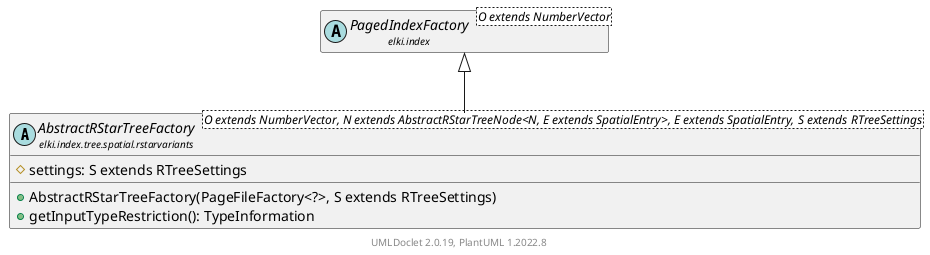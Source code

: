 @startuml
    remove .*\.(Instance|Par|Parameterizer|Factory)$
    set namespaceSeparator none
    hide empty fields
    hide empty methods

    abstract class "<size:14>AbstractRStarTreeFactory\n<size:10>elki.index.tree.spatial.rstarvariants" as elki.index.tree.spatial.rstarvariants.AbstractRStarTreeFactory<O extends NumberVector, N extends AbstractRStarTreeNode<N, E extends SpatialEntry>, E extends SpatialEntry, S extends RTreeSettings> [[AbstractRStarTreeFactory.html]] {
        #settings: S extends RTreeSettings
        +AbstractRStarTreeFactory(PageFileFactory<?>, S extends RTreeSettings)
        +getInputTypeRestriction(): TypeInformation
    }

    abstract class "<size:14>PagedIndexFactory\n<size:10>elki.index" as elki.index.PagedIndexFactory<O extends NumberVector> [[../../../PagedIndexFactory.html]]
    abstract class "<size:14>AbstractRStarTreeFactory.Par\n<size:10>elki.index.tree.spatial.rstarvariants" as elki.index.tree.spatial.rstarvariants.AbstractRStarTreeFactory.Par<O extends NumberVector, S extends RTreeSettings>

    elki.index.PagedIndexFactory <|-- elki.index.tree.spatial.rstarvariants.AbstractRStarTreeFactory
    elki.index.tree.spatial.rstarvariants.AbstractRStarTreeFactory +-- elki.index.tree.spatial.rstarvariants.AbstractRStarTreeFactory.Par

    center footer UMLDoclet 2.0.19, PlantUML 1.2022.8
@enduml
